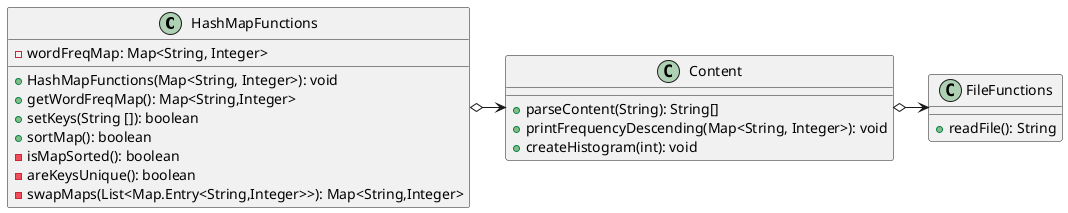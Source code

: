 @startuml
'https://plantuml.com/class-diagram


HashMapFunctions o-> Content
Content o-> FileFunctions


class FileFunctions {
    + readFile(): String
}

class HashMapFunctions {
    - wordFreqMap: Map<String, Integer>

    + HashMapFunctions(Map<String, Integer>): void
    + getWordFreqMap(): Map<String,Integer>
    + setKeys(String []): boolean
    + sortMap(): boolean
    - isMapSorted(): boolean
    - areKeysUnique(): boolean
    - swapMaps(List<Map.Entry<String,Integer>>): Map<String,Integer>
}

class Content{
    + parseContent(String): String[]
    + printFrequencyDescending(Map<String, Integer>): void
    + createHistogram(int): void
}


@enduml